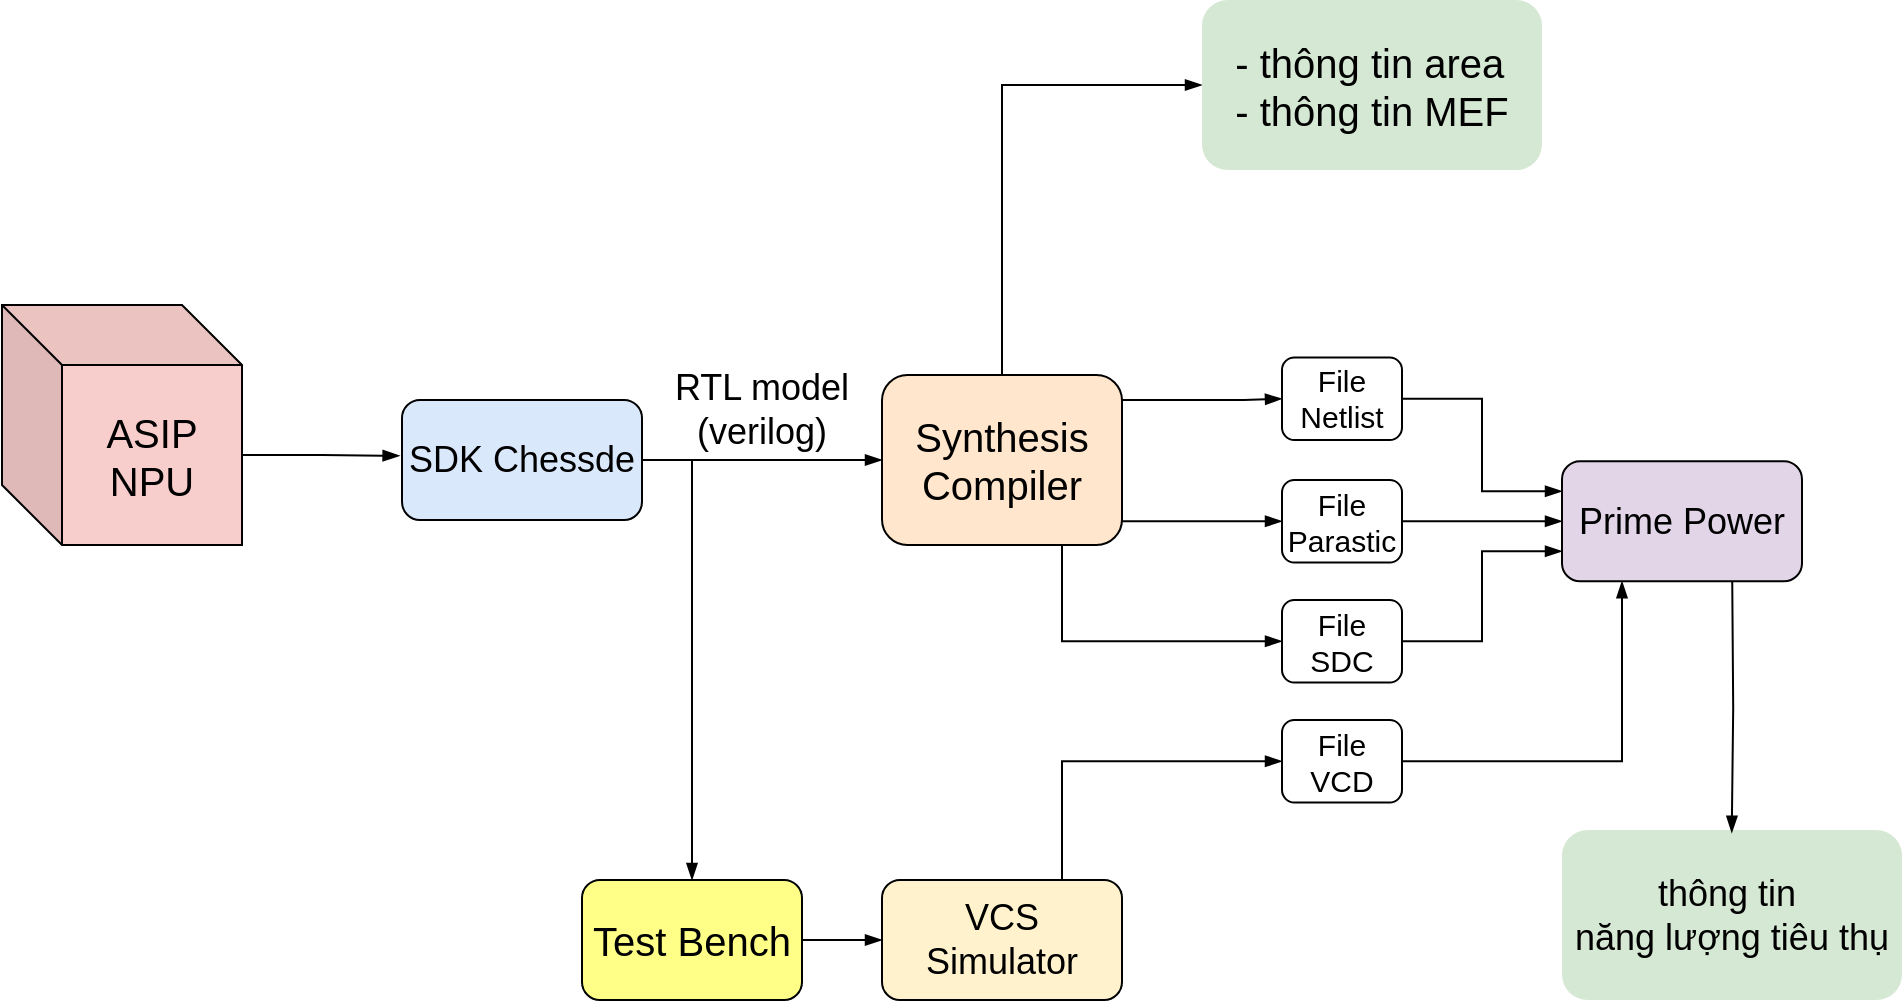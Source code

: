 <mxfile version="24.8.3" pages="3">
  <diagram name="Page-1" id="Rjt0Pcee4toBv4Tqzf-K">
    <mxGraphModel dx="1183" dy="660" grid="1" gridSize="10" guides="1" tooltips="1" connect="1" arrows="1" fold="1" page="1" pageScale="1" pageWidth="850" pageHeight="1100" math="0" shadow="0">
      <root>
        <mxCell id="0" />
        <mxCell id="1" parent="0" />
        <mxCell id="I4Sw9w7PqT7VzmrA5A5s-1" value="&lt;span style=&quot;font-size: 20px;&quot;&gt;ASIP&lt;/span&gt;&lt;div&gt;&lt;span style=&quot;font-size: 20px;&quot;&gt;NPU&lt;/span&gt;&lt;/div&gt;" style="shape=cube;whiteSpace=wrap;html=1;boundedLbl=1;backgroundOutline=1;darkOpacity=0.05;darkOpacity2=0.1;size=30;fillColor=#f8cecc;strokeColor=default;" vertex="1" parent="1">
          <mxGeometry x="240" y="192.5" width="120" height="120" as="geometry" />
        </mxCell>
        <mxCell id="I4Sw9w7PqT7VzmrA5A5s-14" style="edgeStyle=orthogonalEdgeStyle;shape=connector;rounded=0;orthogonalLoop=1;jettySize=auto;html=1;entryX=0;entryY=0.5;entryDx=0;entryDy=0;strokeColor=default;align=center;verticalAlign=middle;fontFamily=Helvetica;fontSize=11;fontColor=default;labelBackgroundColor=default;endArrow=blockThin;endFill=1;" edge="1" parent="1" source="I4Sw9w7PqT7VzmrA5A5s-3" target="I4Sw9w7PqT7VzmrA5A5s-9">
          <mxGeometry relative="1" as="geometry" />
        </mxCell>
        <mxCell id="I4Sw9w7PqT7VzmrA5A5s-18" style="edgeStyle=orthogonalEdgeStyle;shape=connector;rounded=0;orthogonalLoop=1;jettySize=auto;html=1;exitX=1;exitY=0.5;exitDx=0;exitDy=0;strokeColor=default;align=center;verticalAlign=middle;fontFamily=Helvetica;fontSize=11;fontColor=default;labelBackgroundColor=default;endArrow=blockThin;endFill=1;" edge="1" parent="1" source="I4Sw9w7PqT7VzmrA5A5s-3" target="I4Sw9w7PqT7VzmrA5A5s-17">
          <mxGeometry relative="1" as="geometry" />
        </mxCell>
        <mxCell id="I4Sw9w7PqT7VzmrA5A5s-3" value="&lt;font style=&quot;font-size: 18px;&quot;&gt;SDK Chessde&lt;/font&gt;" style="rounded=1;whiteSpace=wrap;html=1;fillColor=#dae8fc;strokeColor=default;" vertex="1" parent="1">
          <mxGeometry x="440" y="240" width="120" height="60" as="geometry" />
        </mxCell>
        <mxCell id="I4Sw9w7PqT7VzmrA5A5s-20" style="edgeStyle=orthogonalEdgeStyle;shape=connector;rounded=0;orthogonalLoop=1;jettySize=auto;html=1;exitX=0.5;exitY=0;exitDx=0;exitDy=0;entryX=0;entryY=0.5;entryDx=0;entryDy=0;strokeColor=default;align=center;verticalAlign=middle;fontFamily=Helvetica;fontSize=11;fontColor=default;labelBackgroundColor=default;endArrow=blockThin;endFill=1;" edge="1" parent="1" source="I4Sw9w7PqT7VzmrA5A5s-9" target="I4Sw9w7PqT7VzmrA5A5s-19">
          <mxGeometry relative="1" as="geometry" />
        </mxCell>
        <mxCell id="I4Sw9w7PqT7VzmrA5A5s-30" style="shape=connector;rounded=0;orthogonalLoop=1;jettySize=auto;html=1;entryX=0;entryY=0.5;entryDx=0;entryDy=0;strokeColor=default;align=center;verticalAlign=middle;fontFamily=Helvetica;fontSize=11;fontColor=default;labelBackgroundColor=default;endArrow=blockThin;endFill=1;exitX=1;exitY=0.5;exitDx=0;exitDy=0;" edge="1" parent="1" target="I4Sw9w7PqT7VzmrA5A5s-29">
          <mxGeometry relative="1" as="geometry">
            <mxPoint x="800.0" y="300.62" as="sourcePoint" />
          </mxGeometry>
        </mxCell>
        <mxCell id="I4Sw9w7PqT7VzmrA5A5s-34" style="edgeStyle=orthogonalEdgeStyle;shape=connector;rounded=0;orthogonalLoop=1;jettySize=auto;html=1;exitX=0.75;exitY=1;exitDx=0;exitDy=0;entryX=0;entryY=0.5;entryDx=0;entryDy=0;strokeColor=default;align=center;verticalAlign=middle;fontFamily=Helvetica;fontSize=11;fontColor=default;labelBackgroundColor=default;endArrow=blockThin;endFill=1;" edge="1" parent="1" source="I4Sw9w7PqT7VzmrA5A5s-9" target="I4Sw9w7PqT7VzmrA5A5s-33">
          <mxGeometry relative="1" as="geometry" />
        </mxCell>
        <mxCell id="I4Sw9w7PqT7VzmrA5A5s-9" value="&lt;font style=&quot;font-size: 20px;&quot;&gt;Synthesis Compiler&lt;/font&gt;" style="rounded=1;whiteSpace=wrap;html=1;fillColor=#ffe6cc;strokeColor=default;" vertex="1" parent="1">
          <mxGeometry x="680" y="227.5" width="120" height="85" as="geometry" />
        </mxCell>
        <mxCell id="I4Sw9w7PqT7VzmrA5A5s-11" value="&lt;font style=&quot;font-size: 18px;&quot;&gt;RTL model&lt;br&gt;(verilog)&lt;/font&gt;" style="text;html=1;align=center;verticalAlign=middle;whiteSpace=wrap;rounded=0;" vertex="1" parent="1">
          <mxGeometry x="560" y="230" width="120" height="30" as="geometry" />
        </mxCell>
        <mxCell id="I4Sw9w7PqT7VzmrA5A5s-46" style="edgeStyle=orthogonalEdgeStyle;shape=connector;rounded=0;orthogonalLoop=1;jettySize=auto;html=1;entryX=0;entryY=0.5;entryDx=0;entryDy=0;strokeColor=default;align=center;verticalAlign=middle;fontFamily=Helvetica;fontSize=11;fontColor=default;labelBackgroundColor=default;endArrow=blockThin;endFill=1;" edge="1" parent="1" source="I4Sw9w7PqT7VzmrA5A5s-17" target="I4Sw9w7PqT7VzmrA5A5s-45">
          <mxGeometry relative="1" as="geometry" />
        </mxCell>
        <mxCell id="I4Sw9w7PqT7VzmrA5A5s-17" value="&lt;font style=&quot;font-size: 20px;&quot;&gt;Test Bench&lt;/font&gt;" style="rounded=1;whiteSpace=wrap;html=1;fillColor=#ffff88;strokeColor=default;" vertex="1" parent="1">
          <mxGeometry x="530" y="480" width="110" height="60" as="geometry" />
        </mxCell>
        <mxCell id="I4Sw9w7PqT7VzmrA5A5s-19" value="&lt;div style=&quot;text-align: left;&quot;&gt;&lt;span style=&quot;background-color: initial; font-size: 20px;&quot;&gt;- thông tin area&lt;/span&gt;&lt;br&gt;&lt;span style=&quot;background-color: initial; font-size: 20px;&quot;&gt;- thông tin MEF&lt;/span&gt;&lt;br&gt;&lt;/div&gt;" style="rounded=1;whiteSpace=wrap;html=1;fillColor=#d5e8d4;strokeColor=none;" vertex="1" parent="1">
          <mxGeometry x="840" y="40" width="170" height="85" as="geometry" />
        </mxCell>
        <mxCell id="I4Sw9w7PqT7VzmrA5A5s-25" style="edgeStyle=orthogonalEdgeStyle;shape=connector;rounded=0;orthogonalLoop=1;jettySize=auto;html=1;exitX=0;exitY=0;exitDx=120;exitDy=75;exitPerimeter=0;entryX=-0.01;entryY=0.465;entryDx=0;entryDy=0;entryPerimeter=0;strokeColor=default;align=center;verticalAlign=middle;fontFamily=Helvetica;fontSize=11;fontColor=default;labelBackgroundColor=default;endArrow=blockThin;endFill=1;" edge="1" parent="1" source="I4Sw9w7PqT7VzmrA5A5s-1" target="I4Sw9w7PqT7VzmrA5A5s-3">
          <mxGeometry relative="1" as="geometry" />
        </mxCell>
        <mxCell id="I4Sw9w7PqT7VzmrA5A5s-27" style="edgeStyle=orthogonalEdgeStyle;shape=connector;rounded=0;orthogonalLoop=1;jettySize=auto;html=1;exitX=1;exitY=0.25;exitDx=0;exitDy=0;entryX=0;entryY=0.5;entryDx=0;entryDy=0;strokeColor=default;align=center;verticalAlign=middle;fontFamily=Helvetica;fontSize=11;fontColor=default;labelBackgroundColor=default;endArrow=blockThin;endFill=1;" edge="1" parent="1" target="I4Sw9w7PqT7VzmrA5A5s-28">
          <mxGeometry relative="1" as="geometry">
            <mxPoint x="800.0" y="240.0" as="sourcePoint" />
            <mxPoint x="930.66" y="239.97" as="targetPoint" />
            <Array as="points">
              <mxPoint x="861" y="240" />
            </Array>
          </mxGeometry>
        </mxCell>
        <mxCell id="I4Sw9w7PqT7VzmrA5A5s-42" style="edgeStyle=orthogonalEdgeStyle;shape=connector;rounded=0;orthogonalLoop=1;jettySize=auto;html=1;exitX=1;exitY=0.5;exitDx=0;exitDy=0;entryX=0;entryY=0.25;entryDx=0;entryDy=0;strokeColor=default;align=center;verticalAlign=middle;fontFamily=Helvetica;fontSize=11;fontColor=default;labelBackgroundColor=default;endArrow=blockThin;endFill=1;" edge="1" parent="1" source="I4Sw9w7PqT7VzmrA5A5s-28" target="I4Sw9w7PqT7VzmrA5A5s-41">
          <mxGeometry relative="1" as="geometry" />
        </mxCell>
        <mxCell id="I4Sw9w7PqT7VzmrA5A5s-28" value="&lt;div&gt;&lt;font style=&quot;font-size: 15px;&quot;&gt;File&lt;/font&gt;&lt;/div&gt;&lt;font style=&quot;font-size: 15px;&quot;&gt;Netlist&lt;/font&gt;" style="rounded=1;whiteSpace=wrap;html=1;fontFamily=Helvetica;fontSize=11;fontColor=default;labelBackgroundColor=default;" vertex="1" parent="1">
          <mxGeometry x="880" y="218.75" width="60" height="41.25" as="geometry" />
        </mxCell>
        <mxCell id="I4Sw9w7PqT7VzmrA5A5s-29" value="&lt;div&gt;&lt;font style=&quot;font-size: 15px;&quot;&gt;File&lt;/font&gt;&lt;/div&gt;&lt;font style=&quot;font-size: 15px;&quot;&gt;Parastic&lt;/font&gt;" style="rounded=1;whiteSpace=wrap;html=1;fontFamily=Helvetica;fontSize=11;fontColor=default;labelBackgroundColor=default;" vertex="1" parent="1">
          <mxGeometry x="880" y="280" width="60" height="41.25" as="geometry" />
        </mxCell>
        <mxCell id="I4Sw9w7PqT7VzmrA5A5s-44" style="edgeStyle=orthogonalEdgeStyle;shape=connector;rounded=0;orthogonalLoop=1;jettySize=auto;html=1;entryX=0;entryY=0.75;entryDx=0;entryDy=0;strokeColor=default;align=center;verticalAlign=middle;fontFamily=Helvetica;fontSize=11;fontColor=default;labelBackgroundColor=default;endArrow=blockThin;endFill=1;" edge="1" parent="1" source="I4Sw9w7PqT7VzmrA5A5s-33" target="I4Sw9w7PqT7VzmrA5A5s-41">
          <mxGeometry relative="1" as="geometry" />
        </mxCell>
        <mxCell id="I4Sw9w7PqT7VzmrA5A5s-33" value="&lt;div&gt;&lt;span style=&quot;font-size: 15px;&quot;&gt;File&lt;/span&gt;&lt;/div&gt;&lt;span style=&quot;font-size: 15px;&quot;&gt;SDC&lt;/span&gt;" style="rounded=1;whiteSpace=wrap;html=1;fontFamily=Helvetica;fontSize=11;fontColor=default;labelBackgroundColor=default;" vertex="1" parent="1">
          <mxGeometry x="880" y="340" width="60" height="41.25" as="geometry" />
        </mxCell>
        <mxCell id="I4Sw9w7PqT7VzmrA5A5s-41" value="&lt;font style=&quot;font-size: 18px;&quot;&gt;Prime Power&lt;/font&gt;" style="rounded=1;whiteSpace=wrap;html=1;fillColor=#e1d5e7;strokeColor=default;" vertex="1" parent="1">
          <mxGeometry x="1020" y="270.63" width="120" height="60" as="geometry" />
        </mxCell>
        <mxCell id="I4Sw9w7PqT7VzmrA5A5s-43" style="edgeStyle=orthogonalEdgeStyle;shape=connector;rounded=0;orthogonalLoop=1;jettySize=auto;html=1;strokeColor=default;align=center;verticalAlign=middle;fontFamily=Helvetica;fontSize=11;fontColor=default;labelBackgroundColor=default;endArrow=blockThin;endFill=1;entryX=0;entryY=0.5;entryDx=0;entryDy=0;" edge="1" parent="1" source="I4Sw9w7PqT7VzmrA5A5s-29" target="I4Sw9w7PqT7VzmrA5A5s-41">
          <mxGeometry relative="1" as="geometry">
            <mxPoint x="1010" y="290" as="targetPoint" />
          </mxGeometry>
        </mxCell>
        <mxCell id="I4Sw9w7PqT7VzmrA5A5s-49" style="edgeStyle=orthogonalEdgeStyle;shape=connector;rounded=0;orthogonalLoop=1;jettySize=auto;html=1;exitX=0.75;exitY=0;exitDx=0;exitDy=0;entryX=0;entryY=0.5;entryDx=0;entryDy=0;strokeColor=default;align=center;verticalAlign=middle;fontFamily=Helvetica;fontSize=11;fontColor=default;labelBackgroundColor=default;endArrow=blockThin;endFill=1;" edge="1" parent="1" source="I4Sw9w7PqT7VzmrA5A5s-45" target="I4Sw9w7PqT7VzmrA5A5s-47">
          <mxGeometry relative="1" as="geometry" />
        </mxCell>
        <mxCell id="I4Sw9w7PqT7VzmrA5A5s-45" value="&lt;font style=&quot;font-size: 18px;&quot;&gt;VCS Simulator&lt;/font&gt;" style="rounded=1;whiteSpace=wrap;html=1;fillColor=#fff2cc;strokeColor=default;" vertex="1" parent="1">
          <mxGeometry x="680" y="480" width="120" height="60" as="geometry" />
        </mxCell>
        <mxCell id="I4Sw9w7PqT7VzmrA5A5s-51" style="edgeStyle=orthogonalEdgeStyle;shape=connector;rounded=0;orthogonalLoop=1;jettySize=auto;html=1;entryX=0.25;entryY=1;entryDx=0;entryDy=0;strokeColor=default;align=center;verticalAlign=middle;fontFamily=Helvetica;fontSize=11;fontColor=default;labelBackgroundColor=default;endArrow=blockThin;endFill=1;" edge="1" parent="1" source="I4Sw9w7PqT7VzmrA5A5s-47" target="I4Sw9w7PqT7VzmrA5A5s-41">
          <mxGeometry relative="1" as="geometry" />
        </mxCell>
        <mxCell id="I4Sw9w7PqT7VzmrA5A5s-47" value="&lt;div&gt;&lt;span style=&quot;font-size: 15px;&quot;&gt;File&lt;/span&gt;&lt;/div&gt;&lt;span style=&quot;font-size: 15px;&quot;&gt;VCD&lt;/span&gt;" style="rounded=1;whiteSpace=wrap;html=1;fontFamily=Helvetica;fontSize=11;fontColor=default;labelBackgroundColor=default;" vertex="1" parent="1">
          <mxGeometry x="880" y="400" width="60" height="41.25" as="geometry" />
        </mxCell>
        <mxCell id="I4Sw9w7PqT7VzmrA5A5s-53" value="&lt;div style=&quot;font-size: 18px;&quot;&gt;&lt;font style=&quot;font-size: 18px;&quot;&gt;thông tin&amp;nbsp;&lt;/font&gt;&lt;/div&gt;&lt;div style=&quot;font-size: 18px;&quot;&gt;&lt;font style=&quot;font-size: 18px;&quot;&gt;năng lượng tiêu thụ&lt;/font&gt;&lt;/div&gt;" style="rounded=1;whiteSpace=wrap;html=1;fillColor=#d5e8d4;strokeColor=none;align=center;" vertex="1" parent="1">
          <mxGeometry x="1020" y="455" width="170" height="85" as="geometry" />
        </mxCell>
        <mxCell id="I4Sw9w7PqT7VzmrA5A5s-54" style="edgeStyle=orthogonalEdgeStyle;shape=connector;rounded=0;orthogonalLoop=1;jettySize=auto;html=1;exitX=0.75;exitY=1;exitDx=0;exitDy=0;entryX=0.528;entryY=0.016;entryDx=0;entryDy=0;entryPerimeter=0;strokeColor=default;align=center;verticalAlign=middle;fontFamily=Helvetica;fontSize=11;fontColor=default;labelBackgroundColor=default;endArrow=blockThin;endFill=1;" edge="1" parent="1">
          <mxGeometry relative="1" as="geometry">
            <mxPoint x="1105.12" y="330.63" as="sourcePoint" />
            <mxPoint x="1104.88" y="456.36" as="targetPoint" />
          </mxGeometry>
        </mxCell>
      </root>
    </mxGraphModel>
  </diagram>
  <diagram id="ks0Npu9Mr7BWNTwdfisw" name="Page-2">
    <mxGraphModel dx="394" dy="220" grid="1" gridSize="10" guides="1" tooltips="1" connect="1" arrows="1" fold="1" page="1" pageScale="1" pageWidth="850" pageHeight="1100" math="0" shadow="0">
      <root>
        <mxCell id="0" />
        <mxCell id="1" parent="0" />
        <mxCell id="RF21t0q_8hkh1zZKjv97-1" value="&lt;span style=&quot;font-size: 20px;&quot;&gt;ASIP&lt;/span&gt;&lt;div&gt;&lt;span style=&quot;font-size: 20px;&quot;&gt;NPU&lt;/span&gt;&lt;/div&gt;" style="shape=cube;whiteSpace=wrap;html=1;boundedLbl=1;backgroundOutline=1;darkOpacity=0.05;darkOpacity2=0.1;size=30;fillColor=#f8cecc;strokeColor=default;" parent="1" vertex="1">
          <mxGeometry x="240" y="192.5" width="120" height="120" as="geometry" />
        </mxCell>
        <mxCell id="RF21t0q_8hkh1zZKjv97-2" style="edgeStyle=orthogonalEdgeStyle;shape=connector;rounded=0;orthogonalLoop=1;jettySize=auto;html=1;exitX=0;exitY=0;exitDx=120;exitDy=75;exitPerimeter=0;entryX=-0.01;entryY=0.465;entryDx=0;entryDy=0;entryPerimeter=0;strokeColor=default;align=center;verticalAlign=middle;fontFamily=Helvetica;fontSize=11;fontColor=default;labelBackgroundColor=default;endArrow=blockThin;endFill=1;" parent="1" edge="1">
          <mxGeometry relative="1" as="geometry">
            <mxPoint x="439" y="270" as="targetPoint" />
            <mxPoint x="360" y="269.5" as="sourcePoint" />
          </mxGeometry>
        </mxCell>
        <mxCell id="jbtVrBEgFZKyOxCaFpwB-1" value="&lt;font style=&quot;font-size: 18px;&quot;&gt;SDK Chessde&lt;/font&gt;" style="rounded=1;whiteSpace=wrap;html=1;fillColor=#dae8fc;strokeColor=default;" parent="1" vertex="1">
          <mxGeometry x="440" y="240" width="120" height="60" as="geometry" />
        </mxCell>
        <mxCell id="tn5cqkCZ9qOyjrZHKllY-1" style="edgeStyle=orthogonalEdgeStyle;shape=connector;rounded=0;orthogonalLoop=1;jettySize=auto;html=1;entryX=0;entryY=0.5;entryDx=0;entryDy=0;strokeColor=default;align=center;verticalAlign=middle;fontFamily=Helvetica;fontSize=11;fontColor=default;labelBackgroundColor=default;endArrow=blockThin;endFill=1;" parent="1" edge="1">
          <mxGeometry relative="1" as="geometry">
            <mxPoint x="560" y="270" as="sourcePoint" />
            <mxPoint x="680" y="270" as="targetPoint" />
          </mxGeometry>
        </mxCell>
        <mxCell id="tn5cqkCZ9qOyjrZHKllY-2" value="&lt;font style=&quot;font-size: 18px;&quot;&gt;RTL model&lt;br&gt;(verilog)&lt;/font&gt;" style="text;html=1;align=center;verticalAlign=middle;whiteSpace=wrap;rounded=0;" parent="1" vertex="1">
          <mxGeometry x="560" y="230" width="120" height="30" as="geometry" />
        </mxCell>
        <mxCell id="PrsMqOKIbUkj_yohPnjy-2" style="edgeStyle=orthogonalEdgeStyle;shape=connector;rounded=0;orthogonalLoop=1;jettySize=auto;html=1;entryX=0;entryY=0.5;entryDx=0;entryDy=0;strokeColor=default;align=center;verticalAlign=middle;fontFamily=Helvetica;fontSize=11;fontColor=default;labelBackgroundColor=default;endArrow=blockThin;endFill=1;" parent="1" source="zktA9KZIWCWP1p0p_al0-1" target="PrsMqOKIbUkj_yohPnjy-1" edge="1">
          <mxGeometry relative="1" as="geometry" />
        </mxCell>
        <mxCell id="zktA9KZIWCWP1p0p_al0-1" value="&lt;span style=&quot;font-size: 20px;&quot;&gt;Vivado&lt;/span&gt;&lt;div&gt;&lt;span style=&quot;font-size: 20px;&quot;&gt;(ZCU102)&lt;/span&gt;&lt;/div&gt;" style="rounded=1;whiteSpace=wrap;html=1;fillColor=#ffe6cc;strokeColor=default;" parent="1" vertex="1">
          <mxGeometry x="680" y="227.5" width="120" height="85" as="geometry" />
        </mxCell>
        <mxCell id="PrsMqOKIbUkj_yohPnjy-1" value="&lt;div style=&quot;&quot;&gt;&lt;font style=&quot;font-size: 15px;&quot;&gt;thông tin tài nguyên sử dụng trên ZCU102, bao gồm LUT, Register, BRAM, DSP&lt;/font&gt;&lt;br&gt;&lt;/div&gt;" style="rounded=1;whiteSpace=wrap;html=1;fillColor=#d5e8d4;strokeColor=none;" parent="1" vertex="1">
          <mxGeometry x="880" y="232.5" width="200" height="75" as="geometry" />
        </mxCell>
      </root>
    </mxGraphModel>
  </diagram>
  <diagram id="sjX2K2fzbNXSESAzqDYo" name="Page-3">
    <mxGraphModel dx="811" dy="453" grid="1" gridSize="10" guides="1" tooltips="1" connect="1" arrows="1" fold="1" page="1" pageScale="1" pageWidth="850" pageHeight="1100" math="0" shadow="0">
      <root>
        <mxCell id="0" />
        <mxCell id="1" parent="0" />
        <mxCell id="8PVGa1rqDx_DNYF_cIfN-1" value="" style="rounded=1;whiteSpace=wrap;html=1;" vertex="1" parent="1">
          <mxGeometry x="160" y="360" width="120" height="60" as="geometry" />
        </mxCell>
      </root>
    </mxGraphModel>
  </diagram>
</mxfile>
